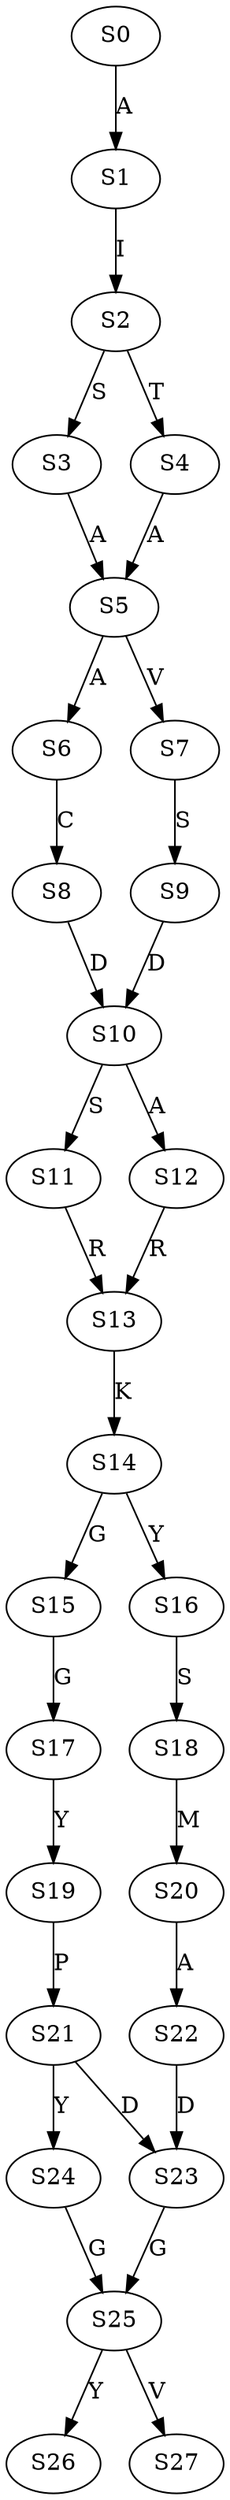 strict digraph  {
	S0 -> S1 [ label = A ];
	S1 -> S2 [ label = I ];
	S2 -> S3 [ label = S ];
	S2 -> S4 [ label = T ];
	S3 -> S5 [ label = A ];
	S4 -> S5 [ label = A ];
	S5 -> S6 [ label = A ];
	S5 -> S7 [ label = V ];
	S6 -> S8 [ label = C ];
	S7 -> S9 [ label = S ];
	S8 -> S10 [ label = D ];
	S9 -> S10 [ label = D ];
	S10 -> S11 [ label = S ];
	S10 -> S12 [ label = A ];
	S11 -> S13 [ label = R ];
	S12 -> S13 [ label = R ];
	S13 -> S14 [ label = K ];
	S14 -> S15 [ label = G ];
	S14 -> S16 [ label = Y ];
	S15 -> S17 [ label = G ];
	S16 -> S18 [ label = S ];
	S17 -> S19 [ label = Y ];
	S18 -> S20 [ label = M ];
	S19 -> S21 [ label = P ];
	S20 -> S22 [ label = A ];
	S21 -> S23 [ label = D ];
	S21 -> S24 [ label = Y ];
	S22 -> S23 [ label = D ];
	S23 -> S25 [ label = G ];
	S24 -> S25 [ label = G ];
	S25 -> S26 [ label = Y ];
	S25 -> S27 [ label = V ];
}
